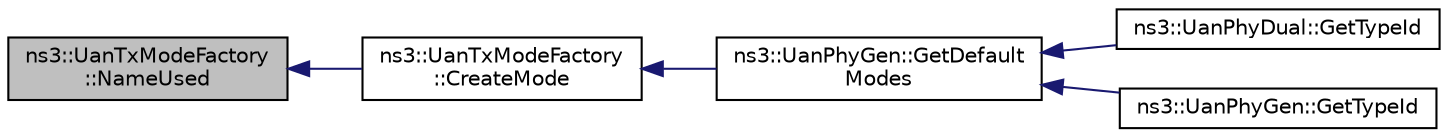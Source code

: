 digraph "ns3::UanTxModeFactory::NameUsed"
{
  edge [fontname="Helvetica",fontsize="10",labelfontname="Helvetica",labelfontsize="10"];
  node [fontname="Helvetica",fontsize="10",shape=record];
  rankdir="LR";
  Node1 [label="ns3::UanTxModeFactory\l::NameUsed",height=0.2,width=0.4,color="black", fillcolor="grey75", style="filled", fontcolor="black"];
  Node1 -> Node2 [dir="back",color="midnightblue",fontsize="10",style="solid"];
  Node2 [label="ns3::UanTxModeFactory\l::CreateMode",height=0.2,width=0.4,color="black", fillcolor="white", style="filled",URL="$d3/dce/classns3_1_1UanTxModeFactory.html#a1dcaa49f3b408241596e49f860becfa2"];
  Node2 -> Node3 [dir="back",color="midnightblue",fontsize="10",style="solid"];
  Node3 [label="ns3::UanPhyGen::GetDefault\lModes",height=0.2,width=0.4,color="black", fillcolor="white", style="filled",URL="$da/d4e/classns3_1_1UanPhyGen.html#a6b3ea9cb37436baa774cd2c9e9852376"];
  Node3 -> Node4 [dir="back",color="midnightblue",fontsize="10",style="solid"];
  Node4 [label="ns3::UanPhyDual::GetTypeId",height=0.2,width=0.4,color="black", fillcolor="white", style="filled",URL="$dd/dfb/classns3_1_1UanPhyDual.html#a752fb11320bd10e9ae1d92561eb02bac"];
  Node3 -> Node5 [dir="back",color="midnightblue",fontsize="10",style="solid"];
  Node5 [label="ns3::UanPhyGen::GetTypeId",height=0.2,width=0.4,color="black", fillcolor="white", style="filled",URL="$da/d4e/classns3_1_1UanPhyGen.html#a94d147ce22f89c46d8699ccabee242df"];
}
